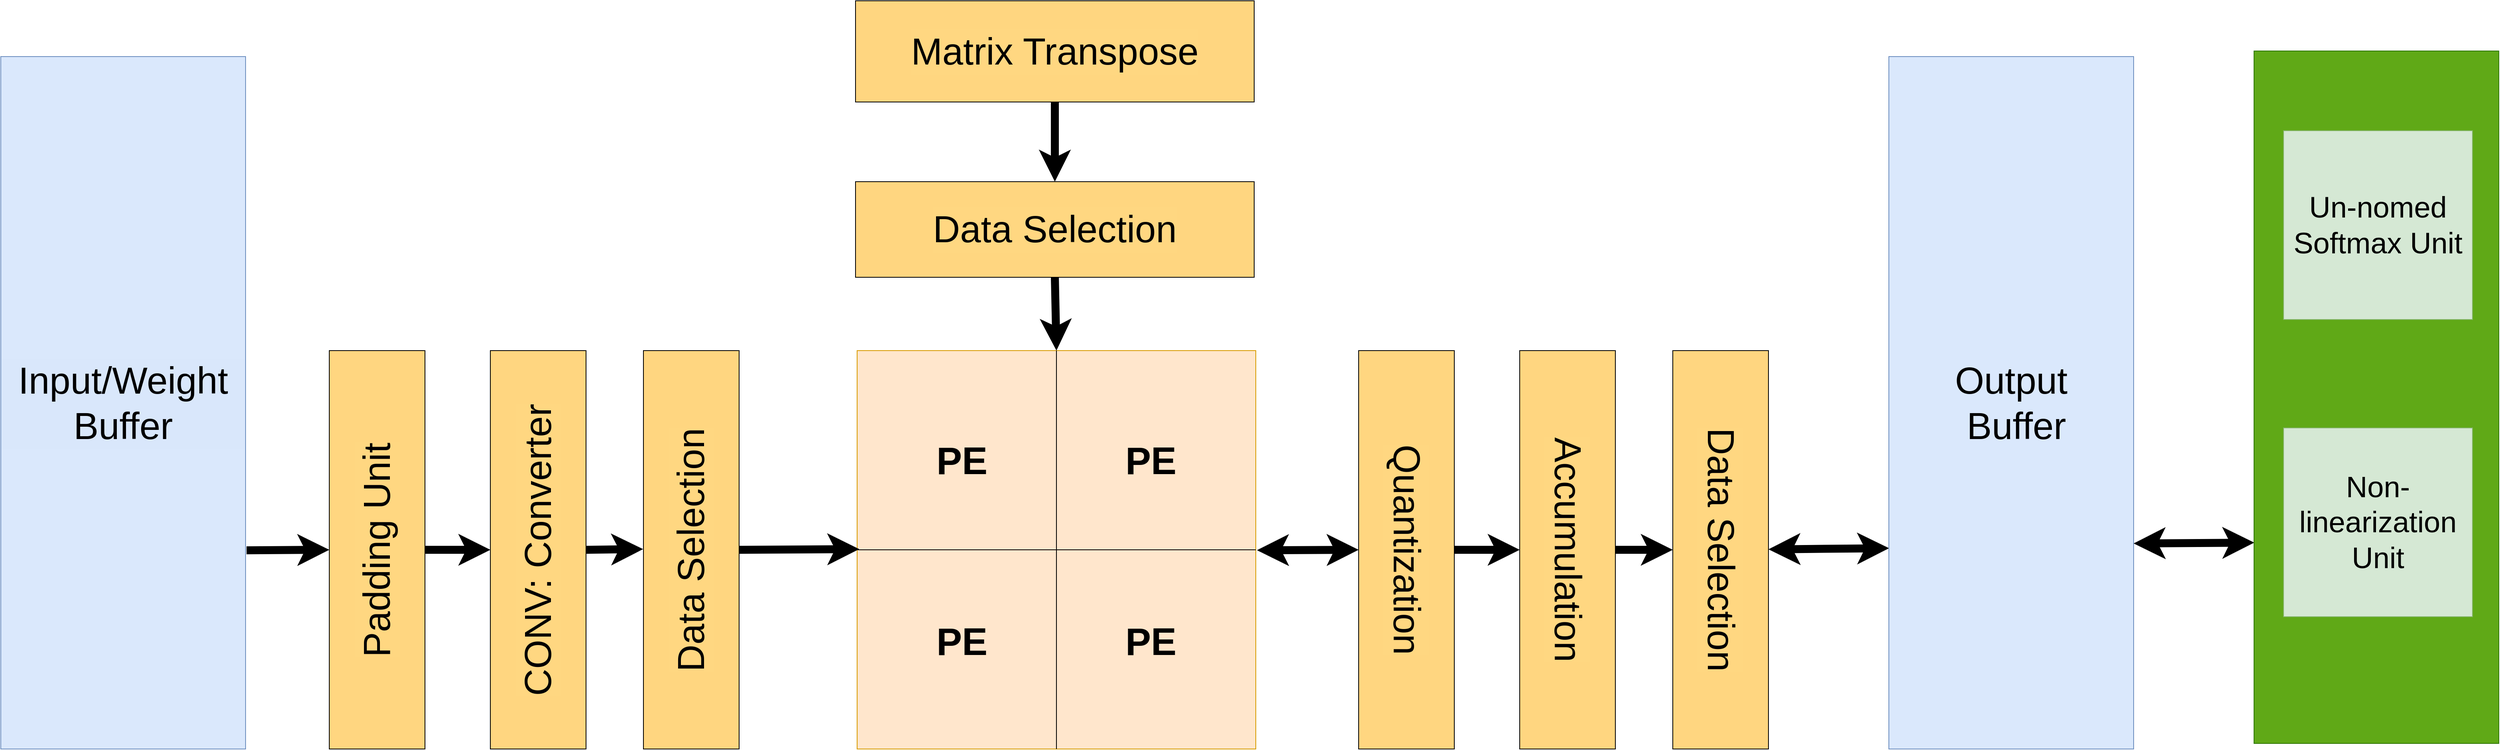 <mxfile version="26.0.15">
  <diagram name="第 1 页" id="Nd0luwe751ldXixgn1Fn">
    <mxGraphModel dx="5297" dy="2651" grid="0" gridSize="10" guides="1" tooltips="1" connect="1" arrows="1" fold="1" page="0" pageScale="1" pageWidth="827" pageHeight="1169" math="0" shadow="0">
      <root>
        <mxCell id="0" />
        <mxCell id="1" parent="0" />
        <mxCell id="yzDa2cLeqAPFEKQedceI-1" value="" style="whiteSpace=wrap;html=1;aspect=fixed;fillColor=#ffe6cc;strokeColor=#d79b00;" vertex="1" parent="1">
          <mxGeometry x="-3" y="51" width="500" height="500" as="geometry" />
        </mxCell>
        <mxCell id="yzDa2cLeqAPFEKQedceI-3" style="edgeStyle=none;curved=1;rounded=0;orthogonalLoop=1;jettySize=auto;html=1;exitX=0;exitY=0.5;exitDx=0;exitDy=0;entryX=1;entryY=0.5;entryDx=0;entryDy=0;fontSize=12;startSize=8;endSize=8;endArrow=none;startFill=0;" edge="1" parent="1" source="yzDa2cLeqAPFEKQedceI-1" target="yzDa2cLeqAPFEKQedceI-1">
          <mxGeometry relative="1" as="geometry" />
        </mxCell>
        <mxCell id="yzDa2cLeqAPFEKQedceI-4" style="edgeStyle=none;curved=1;rounded=0;orthogonalLoop=1;jettySize=auto;html=1;exitX=0.5;exitY=0;exitDx=0;exitDy=0;entryX=0.5;entryY=1;entryDx=0;entryDy=0;fontSize=12;startSize=8;endSize=8;endArrow=none;startFill=0;" edge="1" parent="1" source="yzDa2cLeqAPFEKQedceI-1" target="yzDa2cLeqAPFEKQedceI-1">
          <mxGeometry relative="1" as="geometry" />
        </mxCell>
        <mxCell id="yzDa2cLeqAPFEKQedceI-21" style="edgeStyle=none;curved=1;rounded=0;orthogonalLoop=1;jettySize=auto;html=1;exitX=0;exitY=0.5;exitDx=0;exitDy=0;fontSize=12;startSize=8;endSize=8;strokeWidth=10;" edge="1" parent="1" source="yzDa2cLeqAPFEKQedceI-8">
          <mxGeometry relative="1" as="geometry">
            <mxPoint x="-0.333" y="300.111" as="targetPoint" />
          </mxGeometry>
        </mxCell>
        <mxCell id="yzDa2cLeqAPFEKQedceI-8" value="Data Selection" style="rounded=0;whiteSpace=wrap;html=1;direction=west;horizontal=0;fontSize=47;labelBackgroundColor=light-dark(#ffd781, #ededed);fillColor=light-dark(#ffd680, #ededed);" vertex="1" parent="1">
          <mxGeometry x="-271" y="51" width="120" height="500" as="geometry" />
        </mxCell>
        <mxCell id="yzDa2cLeqAPFEKQedceI-20" style="edgeStyle=none;curved=1;rounded=0;orthogonalLoop=1;jettySize=auto;html=1;exitX=0;exitY=0.5;exitDx=0;exitDy=0;fontSize=12;startSize=8;endSize=8;strokeWidth=10;" edge="1" parent="1" source="yzDa2cLeqAPFEKQedceI-9">
          <mxGeometry relative="1" as="geometry">
            <mxPoint x="-271.444" y="300.111" as="targetPoint" />
          </mxGeometry>
        </mxCell>
        <mxCell id="yzDa2cLeqAPFEKQedceI-9" value="CONV: Converter" style="rounded=0;whiteSpace=wrap;html=1;direction=west;horizontal=0;fontSize=47;labelBackgroundColor=light-dark(#ffd781, #ededed);fillColor=light-dark(#ffd680, #ededed);" vertex="1" parent="1">
          <mxGeometry x="-463" y="51" width="120" height="500" as="geometry" />
        </mxCell>
        <mxCell id="yzDa2cLeqAPFEKQedceI-17" style="edgeStyle=none;curved=1;rounded=0;orthogonalLoop=1;jettySize=auto;html=1;exitX=0;exitY=0.5;exitDx=0;exitDy=0;entryX=1;entryY=0.5;entryDx=0;entryDy=0;fontSize=12;startSize=8;endSize=8;strokeWidth=10;" edge="1" parent="1" source="yzDa2cLeqAPFEKQedceI-10" target="yzDa2cLeqAPFEKQedceI-9">
          <mxGeometry relative="1" as="geometry" />
        </mxCell>
        <mxCell id="yzDa2cLeqAPFEKQedceI-10" value="Padding Unit" style="rounded=0;whiteSpace=wrap;html=1;direction=west;horizontal=0;fontSize=47;labelBackgroundColor=light-dark(#ffd781, #ededed);fillColor=light-dark(#ffd680, #ededed);" vertex="1" parent="1">
          <mxGeometry x="-665" y="51" width="120" height="500" as="geometry" />
        </mxCell>
        <mxCell id="yzDa2cLeqAPFEKQedceI-19" style="edgeStyle=none;curved=1;rounded=0;orthogonalLoop=1;jettySize=auto;html=1;exitX=0;exitY=0.5;exitDx=0;exitDy=0;entryX=1;entryY=0.5;entryDx=0;entryDy=0;fontSize=12;startSize=8;endSize=8;strokeWidth=10;" edge="1" parent="1" source="yzDa2cLeqAPFEKQedceI-12" target="yzDa2cLeqAPFEKQedceI-13">
          <mxGeometry relative="1" as="geometry" />
        </mxCell>
        <mxCell id="yzDa2cLeqAPFEKQedceI-12" value="Matrix Transpose" style="rounded=0;whiteSpace=wrap;html=1;direction=north;horizontal=1;fontSize=47;labelBackgroundColor=light-dark(#ffd781, #ededed);fillColor=light-dark(#ffd680, #ededed);" vertex="1" parent="1">
          <mxGeometry x="-5" y="-388" width="500" height="127" as="geometry" />
        </mxCell>
        <mxCell id="yzDa2cLeqAPFEKQedceI-18" style="edgeStyle=none;curved=1;rounded=0;orthogonalLoop=1;jettySize=auto;html=1;exitX=0;exitY=0.5;exitDx=0;exitDy=0;entryX=0.5;entryY=0;entryDx=0;entryDy=0;fontSize=12;startSize=8;endSize=8;strokeWidth=10;" edge="1" parent="1" source="yzDa2cLeqAPFEKQedceI-13" target="yzDa2cLeqAPFEKQedceI-1">
          <mxGeometry relative="1" as="geometry" />
        </mxCell>
        <mxCell id="yzDa2cLeqAPFEKQedceI-13" value="Data Selection" style="rounded=0;whiteSpace=wrap;html=1;direction=north;horizontal=1;fontSize=47;labelBackgroundColor=light-dark(#ffd781, #ededed);fillColor=light-dark(#ffd680, #ededed);" vertex="1" parent="1">
          <mxGeometry x="-5" y="-161" width="500" height="120" as="geometry" />
        </mxCell>
        <mxCell id="yzDa2cLeqAPFEKQedceI-26" value="" style="edgeStyle=none;curved=1;rounded=0;orthogonalLoop=1;jettySize=auto;html=1;fontSize=12;startSize=8;endSize=8;strokeWidth=10;" edge="1" parent="1" source="yzDa2cLeqAPFEKQedceI-14" target="yzDa2cLeqAPFEKQedceI-15">
          <mxGeometry relative="1" as="geometry" />
        </mxCell>
        <mxCell id="yzDa2cLeqAPFEKQedceI-14" value="Accumulation" style="rounded=0;whiteSpace=wrap;html=1;direction=east;horizontal=0;fontSize=47;labelBackgroundColor=light-dark(#ffd781, #ededed);fillColor=light-dark(#ffd680, #ededed);flipH=0;flipV=0;rotation=-180;" vertex="1" parent="1">
          <mxGeometry x="828" y="51" width="120" height="500" as="geometry" />
        </mxCell>
        <mxCell id="yzDa2cLeqAPFEKQedceI-31" value="" style="edgeStyle=none;curved=1;rounded=0;orthogonalLoop=1;jettySize=auto;html=1;fontSize=12;startSize=8;endSize=8;entryX=0.999;entryY=0.29;entryDx=0;entryDy=0;entryPerimeter=0;startArrow=classic;startFill=1;strokeWidth=10;" edge="1" parent="1" source="yzDa2cLeqAPFEKQedceI-15" target="yzDa2cLeqAPFEKQedceI-30">
          <mxGeometry relative="1" as="geometry" />
        </mxCell>
        <mxCell id="yzDa2cLeqAPFEKQedceI-15" value="Data Selection" style="rounded=0;whiteSpace=wrap;html=1;direction=west;horizontal=0;fontSize=47;labelBackgroundColor=light-dark(#ffd781, #ededed);fillColor=light-dark(#ffd680, #ededed);flipH=1;flipV=0;rotation=-180;" vertex="1" parent="1">
          <mxGeometry x="1020" y="51" width="120" height="500" as="geometry" />
        </mxCell>
        <mxCell id="yzDa2cLeqAPFEKQedceI-22" style="edgeStyle=none;curved=1;rounded=0;orthogonalLoop=1;jettySize=auto;html=1;exitX=0;exitY=0.5;exitDx=0;exitDy=0;fontSize=12;startSize=8;endSize=8;strokeWidth=10;startArrow=classic;startFill=1;" edge="1" parent="1" source="yzDa2cLeqAPFEKQedceI-16">
          <mxGeometry relative="1" as="geometry">
            <mxPoint x="498.455" y="301.545" as="targetPoint" />
          </mxGeometry>
        </mxCell>
        <mxCell id="yzDa2cLeqAPFEKQedceI-25" value="" style="edgeStyle=none;curved=1;rounded=0;orthogonalLoop=1;jettySize=auto;html=1;fontSize=12;startSize=8;endSize=8;strokeWidth=10;" edge="1" parent="1" source="yzDa2cLeqAPFEKQedceI-16" target="yzDa2cLeqAPFEKQedceI-14">
          <mxGeometry relative="1" as="geometry" />
        </mxCell>
        <mxCell id="yzDa2cLeqAPFEKQedceI-16" value="Quantization" style="rounded=0;whiteSpace=wrap;html=1;direction=west;horizontal=0;fontSize=47;labelBackgroundColor=light-dark(#ffd781, #ededed);fillColor=light-dark(#ffd680, #ededed);flipH=0;flipV=0;rotation=-180;" vertex="1" parent="1">
          <mxGeometry x="626" y="51" width="120" height="500" as="geometry" />
        </mxCell>
        <mxCell id="yzDa2cLeqAPFEKQedceI-27" value="Input/Weight Buffer" style="rounded=0;whiteSpace=wrap;html=1;direction=west;horizontal=1;fontSize=47;labelBackgroundColor=light-dark(#d9e7fb, #ededed);fillColor=#dae8fc;strokeColor=#6c8ebf;" vertex="1" parent="1">
          <mxGeometry x="-1077" y="-318" width="307" height="869" as="geometry" />
        </mxCell>
        <mxCell id="yzDa2cLeqAPFEKQedceI-29" style="edgeStyle=none;curved=1;rounded=0;orthogonalLoop=1;jettySize=auto;html=1;exitX=1;exitY=0.5;exitDx=0;exitDy=0;entryX=-0.004;entryY=0.287;entryDx=0;entryDy=0;entryPerimeter=0;fontSize=12;startSize=8;endSize=8;endArrow=none;startFill=1;startArrow=classic;strokeWidth=10;" edge="1" parent="1" source="yzDa2cLeqAPFEKQedceI-10" target="yzDa2cLeqAPFEKQedceI-27">
          <mxGeometry relative="1" as="geometry" />
        </mxCell>
        <mxCell id="yzDa2cLeqAPFEKQedceI-30" value="Output&lt;div&gt;&amp;nbsp;Buffer&lt;/div&gt;" style="rounded=0;whiteSpace=wrap;html=1;direction=west;horizontal=1;fontSize=47;labelBackgroundColor=light-dark(#dae8fc, #ededed);fillColor=#dae8fc;strokeColor=#6c8ebf;" vertex="1" parent="1">
          <mxGeometry x="1291" y="-318" width="307" height="869" as="geometry" />
        </mxCell>
        <mxCell id="yzDa2cLeqAPFEKQedceI-32" value="&lt;font style=&quot;font-size: 48px;&quot;&gt;PE&lt;/font&gt;" style="text;strokeColor=none;fillColor=none;html=1;fontSize=24;fontStyle=1;verticalAlign=middle;align=center;" vertex="1" parent="1">
          <mxGeometry x="38" y="135" width="180" height="108" as="geometry" />
        </mxCell>
        <mxCell id="yzDa2cLeqAPFEKQedceI-33" value="&lt;font style=&quot;font-size: 48px;&quot;&gt;PE&lt;/font&gt;" style="text;strokeColor=none;fillColor=none;html=1;fontSize=24;fontStyle=1;verticalAlign=middle;align=center;" vertex="1" parent="1">
          <mxGeometry x="275" y="135" width="180" height="108" as="geometry" />
        </mxCell>
        <mxCell id="yzDa2cLeqAPFEKQedceI-34" value="&lt;font style=&quot;font-size: 48px;&quot;&gt;PE&lt;/font&gt;" style="text;strokeColor=none;fillColor=none;html=1;fontSize=24;fontStyle=1;verticalAlign=middle;align=center;" vertex="1" parent="1">
          <mxGeometry x="38" y="362" width="180" height="108" as="geometry" />
        </mxCell>
        <mxCell id="yzDa2cLeqAPFEKQedceI-35" value="&lt;font style=&quot;font-size: 48px;&quot;&gt;PE&lt;/font&gt;" style="text;strokeColor=none;fillColor=none;html=1;fontSize=24;fontStyle=1;verticalAlign=middle;align=center;" vertex="1" parent="1">
          <mxGeometry x="275" y="362" width="180" height="108" as="geometry" />
        </mxCell>
        <mxCell id="yzDa2cLeqAPFEKQedceI-36" value="" style="edgeStyle=none;curved=1;rounded=0;orthogonalLoop=1;jettySize=auto;html=1;fontSize=12;startSize=8;endSize=8;entryX=0.999;entryY=0.29;entryDx=0;entryDy=0;entryPerimeter=0;startArrow=classic;startFill=1;strokeWidth=10;" edge="1" target="yzDa2cLeqAPFEKQedceI-37" parent="1">
          <mxGeometry relative="1" as="geometry">
            <mxPoint x="1598" y="293" as="sourcePoint" />
          </mxGeometry>
        </mxCell>
        <mxCell id="yzDa2cLeqAPFEKQedceI-37" value="" style="rounded=0;whiteSpace=wrap;html=1;direction=west;horizontal=1;fontSize=47;labelBackgroundColor=light-dark(#dae8fc, #ededed);fillColor=#60a917;strokeColor=#2D7600;fontColor=#ffffff;" vertex="1" parent="1">
          <mxGeometry x="1749" y="-325" width="307" height="869" as="geometry" />
        </mxCell>
        <mxCell id="yzDa2cLeqAPFEKQedceI-39" value="&lt;font style=&quot;font-size: 37px;&quot;&gt;Un-nomed Softmax Unit&lt;/font&gt;" style="whiteSpace=wrap;html=1;aspect=fixed;fillColor=#d5e8d4;strokeColor=#82b366;" vertex="1" parent="1">
          <mxGeometry x="1786" y="-225" width="237" height="237" as="geometry" />
        </mxCell>
        <mxCell id="yzDa2cLeqAPFEKQedceI-40" value="&lt;font style=&quot;font-size: 37px;&quot;&gt;Non-linearization Unit&lt;/font&gt;" style="whiteSpace=wrap;html=1;aspect=fixed;fillColor=#d5e8d4;strokeColor=#82b366;" vertex="1" parent="1">
          <mxGeometry x="1786" y="148" width="237" height="237" as="geometry" />
        </mxCell>
      </root>
    </mxGraphModel>
  </diagram>
</mxfile>
